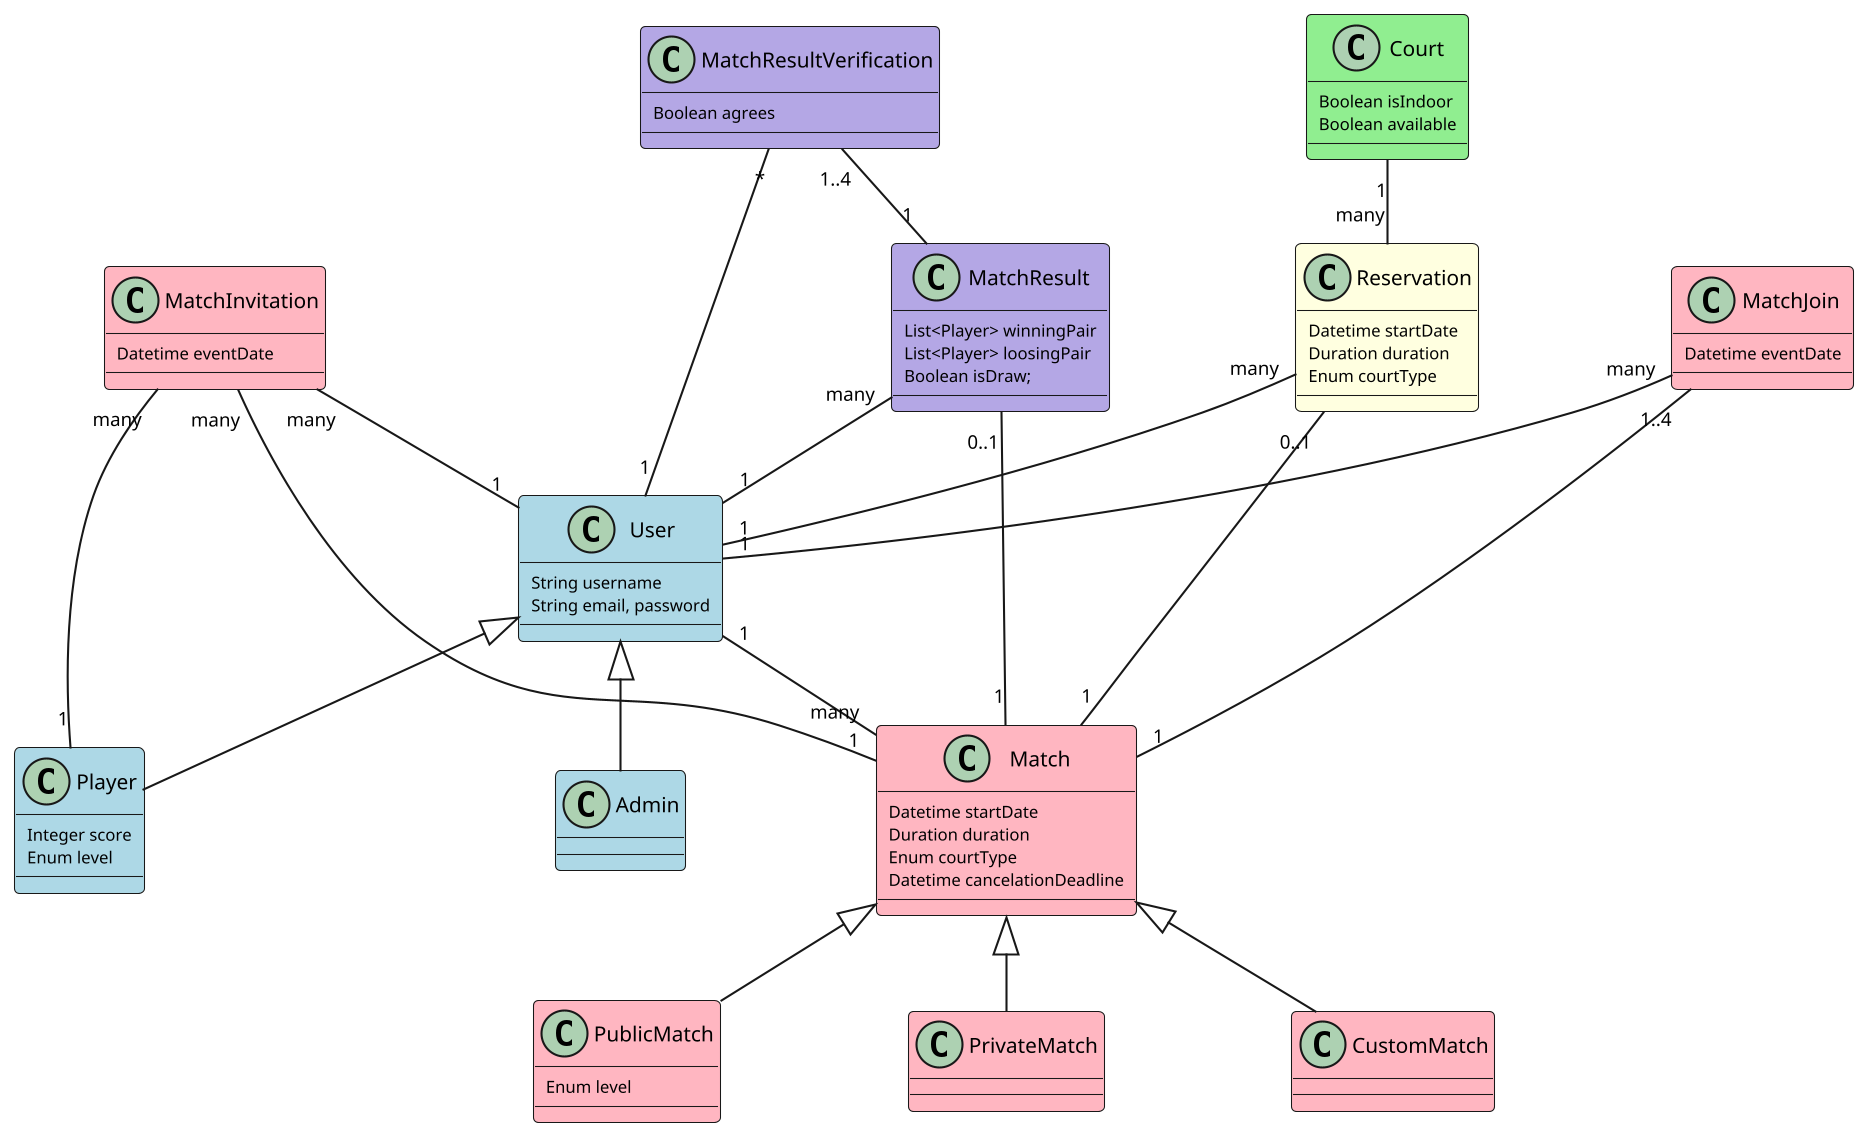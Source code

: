 [plantuml,jdot,png]
----
!pragma graphviz_dot jdot
@startuml
skinparam dpi 200
skinparam classAttributeFontSize 8
skinparam classArrowFontSize 9
skinparam classFontSize 10
skinparam nodesep 90
skinparam ranksep 40
hide stereotype
skinparam class {
	BackgroundColor White
	BackgroundColor<<Match>> LightPink
	BackgroundColor<<MatchResult>> #B4A7E5
	BackgroundColor<<User>> LightBlue
	BackgroundColor<<Court>> LightGreen
	BackgroundColor<<Reservation>> LightYellow
}

class User <<User>> {
    String username
    String email, password
}
User "1" -- "many" Match



class Admin <<User>> extends User {
}

class Player <<User>> extends User {
    Integer score
    Enum level
}

class Match <<Match>> {
    Datetime startDate
    Duration duration
    Enum courtType
    Datetime cancelationDeadline
}

class PublicMatch <<Match>> extends Match {
    Enum level
}

class PrivateMatch <<Match>> extends Match {
}

class CustomMatch <<Match>> extends Match {
}

class MatchJoin <<Match>> {
    Datetime eventDate
}
MatchJoin "many" -- "1" User
MatchJoin "1..4" -- "1" Match

class MatchInvitation <<Match>> {
    Datetime eventDate
}
MatchInvitation "many" -- "1" User
MatchInvitation "many" -- "1" Player
MatchInvitation "many" -- "1" Match

class MatchResult <<MatchResult>> {
    List<Player> winningPair
    List<Player> loosingPair
    Boolean isDraw;
}
MatchResult "many" -- "1" User
MatchResult "0..1" -- "1" Match

class MatchResultVerification <<MatchResult>> {
    Boolean agrees
}
MatchResultVerification "*" -- "1" User
MatchResultVerification "1..4" -- "1" MatchResult

class Reservation <<Reservation>> {
    Datetime startDate
    Duration duration
    Enum courtType
}
Reservation "0..1" -- "1" Match
Reservation "many" -- "1" User

class Court <<Court>> {
    Boolean isIndoor
    Boolean available
}
Court "1" -- "many" Reservation

@enduml